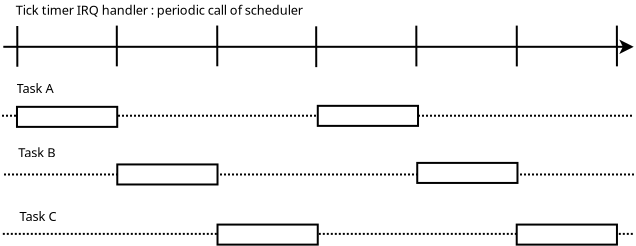 <?xml version="1.0" encoding="UTF-8"?>
<dia:diagram xmlns:dia="http://www.lysator.liu.se/~alla/dia/">
  <dia:layer name="Arrière-plan" visible="true" active="true">
    <dia:object type="Standard - Line" version="0" id="O0">
      <dia:attribute name="obj_pos">
        <dia:point val="-0.617,8.447"/>
      </dia:attribute>
      <dia:attribute name="obj_bb">
        <dia:rectangle val="-0.667,8.397;30.954,8.497"/>
      </dia:attribute>
      <dia:attribute name="conn_endpoints">
        <dia:point val="-0.617,8.447"/>
        <dia:point val="30.904,8.447"/>
      </dia:attribute>
      <dia:attribute name="numcp">
        <dia:int val="1"/>
      </dia:attribute>
      <dia:attribute name="line_style">
        <dia:enum val="4"/>
      </dia:attribute>
    </dia:object>
    <dia:object type="Standard - Line" version="0" id="O1">
      <dia:attribute name="obj_pos">
        <dia:point val="-0.677,11.417"/>
      </dia:attribute>
      <dia:attribute name="obj_bb">
        <dia:rectangle val="-0.727,11.367;30.894,11.467"/>
      </dia:attribute>
      <dia:attribute name="conn_endpoints">
        <dia:point val="-0.677,11.417"/>
        <dia:point val="30.844,11.417"/>
      </dia:attribute>
      <dia:attribute name="numcp">
        <dia:int val="1"/>
      </dia:attribute>
      <dia:attribute name="line_style">
        <dia:enum val="4"/>
      </dia:attribute>
    </dia:object>
    <dia:object type="Standard - Line" version="0" id="O2">
      <dia:attribute name="obj_pos">
        <dia:point val="-0.717,5.509"/>
      </dia:attribute>
      <dia:attribute name="obj_bb">
        <dia:rectangle val="-0.767,5.459;30.854,5.559"/>
      </dia:attribute>
      <dia:attribute name="conn_endpoints">
        <dia:point val="-0.717,5.509"/>
        <dia:point val="30.804,5.509"/>
      </dia:attribute>
      <dia:attribute name="numcp">
        <dia:int val="1"/>
      </dia:attribute>
      <dia:attribute name="line_style">
        <dia:enum val="4"/>
      </dia:attribute>
    </dia:object>
    <dia:object type="Standard - Line" version="0" id="O3">
      <dia:attribute name="obj_pos">
        <dia:point val="-0.652,2.063"/>
      </dia:attribute>
      <dia:attribute name="obj_bb">
        <dia:rectangle val="-0.702,1.701;30.981,2.425"/>
      </dia:attribute>
      <dia:attribute name="conn_endpoints">
        <dia:point val="-0.652,2.063"/>
        <dia:point val="30.869,2.063"/>
      </dia:attribute>
      <dia:attribute name="numcp">
        <dia:int val="1"/>
      </dia:attribute>
      <dia:attribute name="end_arrow">
        <dia:enum val="22"/>
      </dia:attribute>
      <dia:attribute name="end_arrow_length">
        <dia:real val="0.5"/>
      </dia:attribute>
      <dia:attribute name="end_arrow_width">
        <dia:real val="0.5"/>
      </dia:attribute>
    </dia:object>
    <dia:object type="Standard - Line" version="0" id="O4">
      <dia:attribute name="obj_pos">
        <dia:point val="25.021,1.004"/>
      </dia:attribute>
      <dia:attribute name="obj_bb">
        <dia:rectangle val="24.971,0.954;25.074,3.092"/>
      </dia:attribute>
      <dia:attribute name="conn_endpoints">
        <dia:point val="25.021,1.004"/>
        <dia:point val="25.024,3.042"/>
      </dia:attribute>
      <dia:attribute name="numcp">
        <dia:int val="1"/>
      </dia:attribute>
    </dia:object>
    <dia:object type="Standard - Line" version="0" id="O5">
      <dia:attribute name="obj_pos">
        <dia:point val="10.044,0.998"/>
      </dia:attribute>
      <dia:attribute name="obj_bb">
        <dia:rectangle val="9.994,0.948;10.097,3.087"/>
      </dia:attribute>
      <dia:attribute name="conn_endpoints">
        <dia:point val="10.044,0.998"/>
        <dia:point val="10.047,3.037"/>
      </dia:attribute>
      <dia:attribute name="numcp">
        <dia:int val="1"/>
      </dia:attribute>
    </dia:object>
    <dia:object type="Standard - Line" version="0" id="O6">
      <dia:attribute name="obj_pos">
        <dia:point val="5.023,1.002"/>
      </dia:attribute>
      <dia:attribute name="obj_bb">
        <dia:rectangle val="4.973,0.952;5.076,3.09"/>
      </dia:attribute>
      <dia:attribute name="conn_endpoints">
        <dia:point val="5.023,1.002"/>
        <dia:point val="5.025,3.04"/>
      </dia:attribute>
      <dia:attribute name="numcp">
        <dia:int val="1"/>
      </dia:attribute>
    </dia:object>
    <dia:object type="Standard - Line" version="0" id="O7">
      <dia:attribute name="obj_pos">
        <dia:point val="14.992,1.04"/>
      </dia:attribute>
      <dia:attribute name="obj_bb">
        <dia:rectangle val="14.942,0.989;15.045,3.128"/>
      </dia:attribute>
      <dia:attribute name="conn_endpoints">
        <dia:point val="14.992,1.04"/>
        <dia:point val="14.995,3.078"/>
      </dia:attribute>
      <dia:attribute name="numcp">
        <dia:int val="1"/>
      </dia:attribute>
    </dia:object>
    <dia:object type="Standard - Line" version="0" id="O8">
      <dia:attribute name="obj_pos">
        <dia:point val="19.999,1.005"/>
      </dia:attribute>
      <dia:attribute name="obj_bb">
        <dia:rectangle val="19.949,0.955;20.052,3.094"/>
      </dia:attribute>
      <dia:attribute name="conn_endpoints">
        <dia:point val="19.999,1.005"/>
        <dia:point val="20.002,3.044"/>
      </dia:attribute>
      <dia:attribute name="numcp">
        <dia:int val="1"/>
      </dia:attribute>
    </dia:object>
    <dia:object type="Standard - Line" version="0" id="O9">
      <dia:attribute name="obj_pos">
        <dia:point val="0.047,1.023"/>
      </dia:attribute>
      <dia:attribute name="obj_bb">
        <dia:rectangle val="-0.003,0.973;0.099,3.111"/>
      </dia:attribute>
      <dia:attribute name="conn_endpoints">
        <dia:point val="0.047,1.023"/>
        <dia:point val="0.049,3.061"/>
      </dia:attribute>
      <dia:attribute name="numcp">
        <dia:int val="1"/>
      </dia:attribute>
    </dia:object>
    <dia:object type="Standard - Line" version="0" id="O10">
      <dia:attribute name="obj_pos">
        <dia:point val="30.027,1.003"/>
      </dia:attribute>
      <dia:attribute name="obj_bb">
        <dia:rectangle val="29.977,0.953;30.08,3.091"/>
      </dia:attribute>
      <dia:attribute name="conn_endpoints">
        <dia:point val="30.027,1.003"/>
        <dia:point val="30.03,3.041"/>
      </dia:attribute>
      <dia:attribute name="numcp">
        <dia:int val="1"/>
      </dia:attribute>
    </dia:object>
    <dia:object type="Standard - Box" version="0" id="O11">
      <dia:attribute name="obj_pos">
        <dia:point val="0.032,5.065"/>
      </dia:attribute>
      <dia:attribute name="obj_bb">
        <dia:rectangle val="-0.018,5.015;5.094,6.118"/>
      </dia:attribute>
      <dia:attribute name="elem_corner">
        <dia:point val="0.032,5.065"/>
      </dia:attribute>
      <dia:attribute name="elem_width">
        <dia:real val="5.012"/>
      </dia:attribute>
      <dia:attribute name="elem_height">
        <dia:real val="1.002"/>
      </dia:attribute>
      <dia:attribute name="show_background">
        <dia:boolean val="true"/>
      </dia:attribute>
    </dia:object>
    <dia:object type="Standard - Box" version="0" id="O12">
      <dia:attribute name="obj_pos">
        <dia:point val="5.047,7.945"/>
      </dia:attribute>
      <dia:attribute name="obj_bb">
        <dia:rectangle val="4.997,7.895;10.11,8.997"/>
      </dia:attribute>
      <dia:attribute name="elem_corner">
        <dia:point val="5.047,7.945"/>
      </dia:attribute>
      <dia:attribute name="elem_width">
        <dia:real val="5.012"/>
      </dia:attribute>
      <dia:attribute name="elem_height">
        <dia:real val="1.002"/>
      </dia:attribute>
      <dia:attribute name="show_background">
        <dia:boolean val="true"/>
      </dia:attribute>
    </dia:object>
    <dia:object type="Standard - Box" version="0" id="O13">
      <dia:attribute name="obj_pos">
        <dia:point val="10.059,10.952"/>
      </dia:attribute>
      <dia:attribute name="obj_bb">
        <dia:rectangle val="10.009,10.902;15.122,12.005"/>
      </dia:attribute>
      <dia:attribute name="elem_corner">
        <dia:point val="10.059,10.952"/>
      </dia:attribute>
      <dia:attribute name="elem_width">
        <dia:real val="5.012"/>
      </dia:attribute>
      <dia:attribute name="elem_height">
        <dia:real val="1.002"/>
      </dia:attribute>
      <dia:attribute name="show_background">
        <dia:boolean val="true"/>
      </dia:attribute>
    </dia:object>
    <dia:object type="Standard - Box" version="0" id="O14">
      <dia:attribute name="obj_pos">
        <dia:point val="15.072,5.015"/>
      </dia:attribute>
      <dia:attribute name="obj_bb">
        <dia:rectangle val="15.022,4.965;20.134,6.067"/>
      </dia:attribute>
      <dia:attribute name="elem_corner">
        <dia:point val="15.072,5.015"/>
      </dia:attribute>
      <dia:attribute name="elem_width">
        <dia:real val="5.012"/>
      </dia:attribute>
      <dia:attribute name="elem_height">
        <dia:real val="1.002"/>
      </dia:attribute>
      <dia:attribute name="show_background">
        <dia:boolean val="true"/>
      </dia:attribute>
    </dia:object>
    <dia:object type="Standard - Box" version="0" id="O15">
      <dia:attribute name="obj_pos">
        <dia:point val="20.045,7.868"/>
      </dia:attribute>
      <dia:attribute name="obj_bb">
        <dia:rectangle val="19.995,7.818;25.107,8.92"/>
      </dia:attribute>
      <dia:attribute name="elem_corner">
        <dia:point val="20.045,7.868"/>
      </dia:attribute>
      <dia:attribute name="elem_width">
        <dia:real val="5.012"/>
      </dia:attribute>
      <dia:attribute name="elem_height">
        <dia:real val="1.002"/>
      </dia:attribute>
      <dia:attribute name="show_background">
        <dia:boolean val="true"/>
      </dia:attribute>
    </dia:object>
    <dia:object type="Standard - Box" version="0" id="O16">
      <dia:attribute name="obj_pos">
        <dia:point val="25.019,10.952"/>
      </dia:attribute>
      <dia:attribute name="obj_bb">
        <dia:rectangle val="24.969,10.902;30.081,12.005"/>
      </dia:attribute>
      <dia:attribute name="elem_corner">
        <dia:point val="25.019,10.952"/>
      </dia:attribute>
      <dia:attribute name="elem_width">
        <dia:real val="5.012"/>
      </dia:attribute>
      <dia:attribute name="elem_height">
        <dia:real val="1.002"/>
      </dia:attribute>
      <dia:attribute name="show_background">
        <dia:boolean val="true"/>
      </dia:attribute>
    </dia:object>
    <dia:object type="Standard - Text" version="1" id="O17">
      <dia:attribute name="obj_pos">
        <dia:point val="-0.03,0.458"/>
      </dia:attribute>
      <dia:attribute name="obj_bb">
        <dia:rectangle val="-0.03,-0.137;15.795,0.61"/>
      </dia:attribute>
      <dia:attribute name="text">
        <dia:composite type="text">
          <dia:attribute name="string">
            <dia:string>#Tick timer IRQ handler : periodic call of scheduler#</dia:string>
          </dia:attribute>
          <dia:attribute name="font">
            <dia:font family="sans" style="0" name="Helvetica"/>
          </dia:attribute>
          <dia:attribute name="height">
            <dia:real val="0.8"/>
          </dia:attribute>
          <dia:attribute name="pos">
            <dia:point val="-0.03,0.458"/>
          </dia:attribute>
          <dia:attribute name="color">
            <dia:color val="#000000"/>
          </dia:attribute>
          <dia:attribute name="alignment">
            <dia:enum val="0"/>
          </dia:attribute>
        </dia:composite>
      </dia:attribute>
      <dia:attribute name="valign">
        <dia:enum val="3"/>
      </dia:attribute>
    </dia:object>
    <dia:object type="Standard - Text" version="1" id="O18">
      <dia:attribute name="obj_pos">
        <dia:point val="0.012,4.371"/>
      </dia:attribute>
      <dia:attribute name="obj_bb">
        <dia:rectangle val="0.012,3.776;2.032,4.524"/>
      </dia:attribute>
      <dia:attribute name="text">
        <dia:composite type="text">
          <dia:attribute name="string">
            <dia:string>#Task A#</dia:string>
          </dia:attribute>
          <dia:attribute name="font">
            <dia:font family="sans" style="0" name="Helvetica"/>
          </dia:attribute>
          <dia:attribute name="height">
            <dia:real val="0.8"/>
          </dia:attribute>
          <dia:attribute name="pos">
            <dia:point val="0.012,4.371"/>
          </dia:attribute>
          <dia:attribute name="color">
            <dia:color val="#000000"/>
          </dia:attribute>
          <dia:attribute name="alignment">
            <dia:enum val="0"/>
          </dia:attribute>
        </dia:composite>
      </dia:attribute>
      <dia:attribute name="valign">
        <dia:enum val="3"/>
      </dia:attribute>
    </dia:object>
    <dia:object type="Standard - Text" version="1" id="O19">
      <dia:attribute name="obj_pos">
        <dia:point val="0.095,7.589"/>
      </dia:attribute>
      <dia:attribute name="obj_bb">
        <dia:rectangle val="0.095,6.975;2.136,7.779"/>
      </dia:attribute>
      <dia:attribute name="text">
        <dia:composite type="text">
          <dia:attribute name="string">
            <dia:string>#Task B#</dia:string>
          </dia:attribute>
          <dia:attribute name="font">
            <dia:font family="sans" style="0" name="Helvetica"/>
          </dia:attribute>
          <dia:attribute name="height">
            <dia:real val="0.8"/>
          </dia:attribute>
          <dia:attribute name="pos">
            <dia:point val="0.095,7.589"/>
          </dia:attribute>
          <dia:attribute name="color">
            <dia:color val="#000000"/>
          </dia:attribute>
          <dia:attribute name="alignment">
            <dia:enum val="0"/>
          </dia:attribute>
        </dia:composite>
      </dia:attribute>
      <dia:attribute name="valign">
        <dia:enum val="3"/>
      </dia:attribute>
    </dia:object>
    <dia:object type="Standard - Text" version="1" id="O20">
      <dia:attribute name="obj_pos">
        <dia:point val="0.154,10.77"/>
      </dia:attribute>
      <dia:attribute name="obj_bb">
        <dia:rectangle val="0.154,10.175;2.184,10.922"/>
      </dia:attribute>
      <dia:attribute name="text">
        <dia:composite type="text">
          <dia:attribute name="string">
            <dia:string>#Task C#</dia:string>
          </dia:attribute>
          <dia:attribute name="font">
            <dia:font family="sans" style="0" name="Helvetica"/>
          </dia:attribute>
          <dia:attribute name="height">
            <dia:real val="0.8"/>
          </dia:attribute>
          <dia:attribute name="pos">
            <dia:point val="0.154,10.77"/>
          </dia:attribute>
          <dia:attribute name="color">
            <dia:color val="#000000"/>
          </dia:attribute>
          <dia:attribute name="alignment">
            <dia:enum val="0"/>
          </dia:attribute>
        </dia:composite>
      </dia:attribute>
      <dia:attribute name="valign">
        <dia:enum val="3"/>
      </dia:attribute>
    </dia:object>
  </dia:layer>
</dia:diagram>
